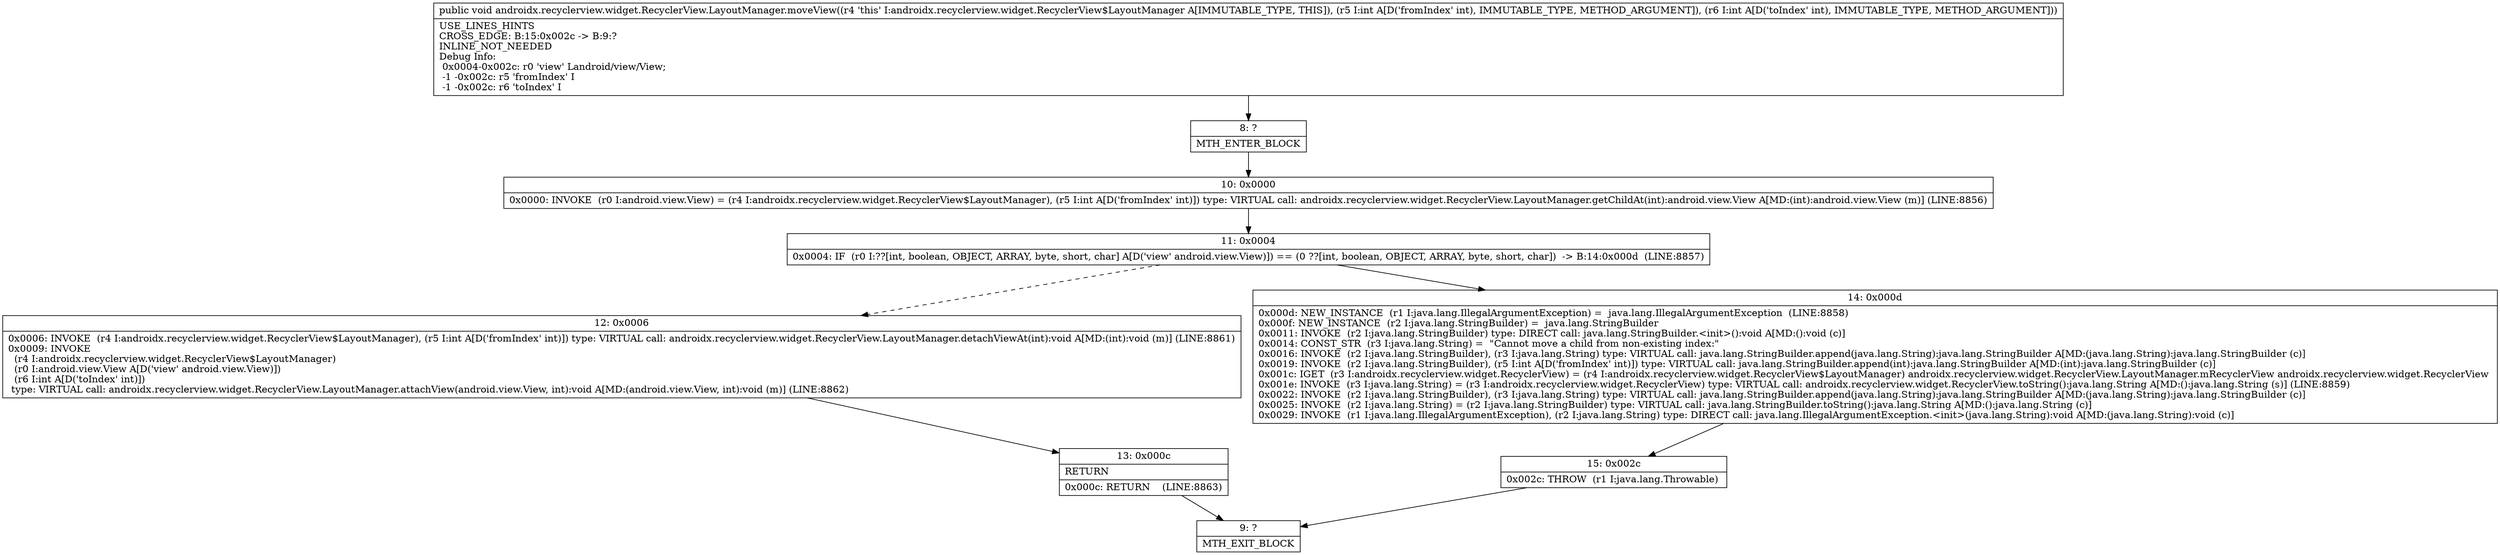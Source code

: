 digraph "CFG forandroidx.recyclerview.widget.RecyclerView.LayoutManager.moveView(II)V" {
Node_8 [shape=record,label="{8\:\ ?|MTH_ENTER_BLOCK\l}"];
Node_10 [shape=record,label="{10\:\ 0x0000|0x0000: INVOKE  (r0 I:android.view.View) = (r4 I:androidx.recyclerview.widget.RecyclerView$LayoutManager), (r5 I:int A[D('fromIndex' int)]) type: VIRTUAL call: androidx.recyclerview.widget.RecyclerView.LayoutManager.getChildAt(int):android.view.View A[MD:(int):android.view.View (m)] (LINE:8856)\l}"];
Node_11 [shape=record,label="{11\:\ 0x0004|0x0004: IF  (r0 I:??[int, boolean, OBJECT, ARRAY, byte, short, char] A[D('view' android.view.View)]) == (0 ??[int, boolean, OBJECT, ARRAY, byte, short, char])  \-\> B:14:0x000d  (LINE:8857)\l}"];
Node_12 [shape=record,label="{12\:\ 0x0006|0x0006: INVOKE  (r4 I:androidx.recyclerview.widget.RecyclerView$LayoutManager), (r5 I:int A[D('fromIndex' int)]) type: VIRTUAL call: androidx.recyclerview.widget.RecyclerView.LayoutManager.detachViewAt(int):void A[MD:(int):void (m)] (LINE:8861)\l0x0009: INVOKE  \l  (r4 I:androidx.recyclerview.widget.RecyclerView$LayoutManager)\l  (r0 I:android.view.View A[D('view' android.view.View)])\l  (r6 I:int A[D('toIndex' int)])\l type: VIRTUAL call: androidx.recyclerview.widget.RecyclerView.LayoutManager.attachView(android.view.View, int):void A[MD:(android.view.View, int):void (m)] (LINE:8862)\l}"];
Node_13 [shape=record,label="{13\:\ 0x000c|RETURN\l|0x000c: RETURN    (LINE:8863)\l}"];
Node_9 [shape=record,label="{9\:\ ?|MTH_EXIT_BLOCK\l}"];
Node_14 [shape=record,label="{14\:\ 0x000d|0x000d: NEW_INSTANCE  (r1 I:java.lang.IllegalArgumentException) =  java.lang.IllegalArgumentException  (LINE:8858)\l0x000f: NEW_INSTANCE  (r2 I:java.lang.StringBuilder) =  java.lang.StringBuilder \l0x0011: INVOKE  (r2 I:java.lang.StringBuilder) type: DIRECT call: java.lang.StringBuilder.\<init\>():void A[MD:():void (c)]\l0x0014: CONST_STR  (r3 I:java.lang.String) =  \"Cannot move a child from non\-existing index:\" \l0x0016: INVOKE  (r2 I:java.lang.StringBuilder), (r3 I:java.lang.String) type: VIRTUAL call: java.lang.StringBuilder.append(java.lang.String):java.lang.StringBuilder A[MD:(java.lang.String):java.lang.StringBuilder (c)]\l0x0019: INVOKE  (r2 I:java.lang.StringBuilder), (r5 I:int A[D('fromIndex' int)]) type: VIRTUAL call: java.lang.StringBuilder.append(int):java.lang.StringBuilder A[MD:(int):java.lang.StringBuilder (c)]\l0x001c: IGET  (r3 I:androidx.recyclerview.widget.RecyclerView) = (r4 I:androidx.recyclerview.widget.RecyclerView$LayoutManager) androidx.recyclerview.widget.RecyclerView.LayoutManager.mRecyclerView androidx.recyclerview.widget.RecyclerView \l0x001e: INVOKE  (r3 I:java.lang.String) = (r3 I:androidx.recyclerview.widget.RecyclerView) type: VIRTUAL call: androidx.recyclerview.widget.RecyclerView.toString():java.lang.String A[MD:():java.lang.String (s)] (LINE:8859)\l0x0022: INVOKE  (r2 I:java.lang.StringBuilder), (r3 I:java.lang.String) type: VIRTUAL call: java.lang.StringBuilder.append(java.lang.String):java.lang.StringBuilder A[MD:(java.lang.String):java.lang.StringBuilder (c)]\l0x0025: INVOKE  (r2 I:java.lang.String) = (r2 I:java.lang.StringBuilder) type: VIRTUAL call: java.lang.StringBuilder.toString():java.lang.String A[MD:():java.lang.String (c)]\l0x0029: INVOKE  (r1 I:java.lang.IllegalArgumentException), (r2 I:java.lang.String) type: DIRECT call: java.lang.IllegalArgumentException.\<init\>(java.lang.String):void A[MD:(java.lang.String):void (c)]\l}"];
Node_15 [shape=record,label="{15\:\ 0x002c|0x002c: THROW  (r1 I:java.lang.Throwable) \l}"];
MethodNode[shape=record,label="{public void androidx.recyclerview.widget.RecyclerView.LayoutManager.moveView((r4 'this' I:androidx.recyclerview.widget.RecyclerView$LayoutManager A[IMMUTABLE_TYPE, THIS]), (r5 I:int A[D('fromIndex' int), IMMUTABLE_TYPE, METHOD_ARGUMENT]), (r6 I:int A[D('toIndex' int), IMMUTABLE_TYPE, METHOD_ARGUMENT]))  | USE_LINES_HINTS\lCROSS_EDGE: B:15:0x002c \-\> B:9:?\lINLINE_NOT_NEEDED\lDebug Info:\l  0x0004\-0x002c: r0 'view' Landroid\/view\/View;\l  \-1 \-0x002c: r5 'fromIndex' I\l  \-1 \-0x002c: r6 'toIndex' I\l}"];
MethodNode -> Node_8;Node_8 -> Node_10;
Node_10 -> Node_11;
Node_11 -> Node_12[style=dashed];
Node_11 -> Node_14;
Node_12 -> Node_13;
Node_13 -> Node_9;
Node_14 -> Node_15;
Node_15 -> Node_9;
}

